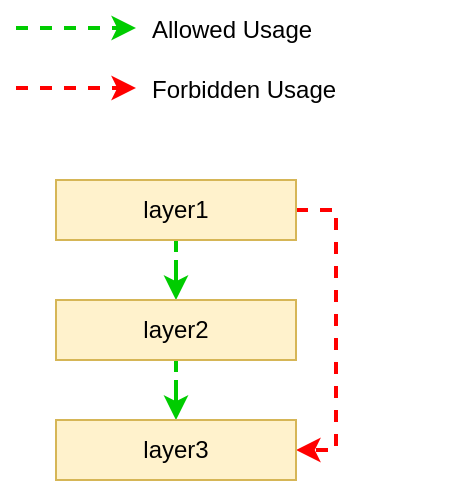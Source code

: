 <mxfile version="24.7.7">
  <diagram name="Seite-1" id="PVlxA1tqg6SF3wTXEJYV">
    <mxGraphModel dx="2586" dy="946" grid="1" gridSize="10" guides="1" tooltips="1" connect="1" arrows="1" fold="1" page="1" pageScale="1" pageWidth="827" pageHeight="1169" math="0" shadow="0">
      <root>
        <mxCell id="0" />
        <mxCell id="1" parent="0" />
        <mxCell id="OW-me-8C6EzokwnecTvY-6" style="edgeStyle=orthogonalEdgeStyle;rounded=0;orthogonalLoop=1;jettySize=auto;html=1;entryX=0.5;entryY=0;entryDx=0;entryDy=0;dashed=1;strokeColor=#00CC00;strokeWidth=2;" edge="1" parent="1" source="OW-me-8C6EzokwnecTvY-1" target="OW-me-8C6EzokwnecTvY-4">
          <mxGeometry relative="1" as="geometry" />
        </mxCell>
        <mxCell id="OW-me-8C6EzokwnecTvY-8" style="edgeStyle=orthogonalEdgeStyle;rounded=0;orthogonalLoop=1;jettySize=auto;html=1;entryX=1;entryY=0.5;entryDx=0;entryDy=0;dashed=1;strokeColor=#FF0000;strokeWidth=2;" edge="1" parent="1" source="OW-me-8C6EzokwnecTvY-1" target="OW-me-8C6EzokwnecTvY-5">
          <mxGeometry relative="1" as="geometry">
            <Array as="points">
              <mxPoint x="220" y="255" />
              <mxPoint x="220" y="375" />
            </Array>
          </mxGeometry>
        </mxCell>
        <mxCell id="OW-me-8C6EzokwnecTvY-1" value="layer1" style="rounded=0;whiteSpace=wrap;html=1;fillColor=#fff2cc;strokeColor=#d6b656;" vertex="1" parent="1">
          <mxGeometry x="80" y="240" width="120" height="30" as="geometry" />
        </mxCell>
        <mxCell id="OW-me-8C6EzokwnecTvY-7" style="edgeStyle=orthogonalEdgeStyle;rounded=0;orthogonalLoop=1;jettySize=auto;html=1;dashed=1;strokeColor=#00CC00;align=center;verticalAlign=middle;fontFamily=Helvetica;fontSize=11;fontColor=default;labelBackgroundColor=default;endArrow=classic;strokeWidth=2;" edge="1" parent="1" source="OW-me-8C6EzokwnecTvY-4" target="OW-me-8C6EzokwnecTvY-5">
          <mxGeometry relative="1" as="geometry" />
        </mxCell>
        <mxCell id="OW-me-8C6EzokwnecTvY-4" value="layer2" style="rounded=0;whiteSpace=wrap;html=1;fillColor=#fff2cc;strokeColor=#d6b656;" vertex="1" parent="1">
          <mxGeometry x="80" y="300" width="120" height="30" as="geometry" />
        </mxCell>
        <mxCell id="OW-me-8C6EzokwnecTvY-5" value="layer3" style="rounded=0;whiteSpace=wrap;html=1;fillColor=#fff2cc;strokeColor=#d6b656;" vertex="1" parent="1">
          <mxGeometry x="80" y="360" width="120" height="30" as="geometry" />
        </mxCell>
        <mxCell id="OW-me-8C6EzokwnecTvY-9" style="edgeStyle=orthogonalEdgeStyle;rounded=0;orthogonalLoop=1;jettySize=auto;html=1;dashed=1;strokeColor=#00CC00;strokeWidth=2;" edge="1" parent="1">
          <mxGeometry relative="1" as="geometry">
            <mxPoint x="60" y="164" as="sourcePoint" />
            <mxPoint x="120" y="164" as="targetPoint" />
          </mxGeometry>
        </mxCell>
        <mxCell id="OW-me-8C6EzokwnecTvY-10" style="edgeStyle=orthogonalEdgeStyle;rounded=0;orthogonalLoop=1;jettySize=auto;html=1;dashed=1;strokeColor=#FF0000;strokeWidth=2;" edge="1" parent="1">
          <mxGeometry relative="1" as="geometry">
            <mxPoint x="60" y="194" as="sourcePoint" />
            <mxPoint x="120" y="194" as="targetPoint" />
          </mxGeometry>
        </mxCell>
        <mxCell id="OW-me-8C6EzokwnecTvY-11" value="Allowed Usage" style="text;html=1;align=left;verticalAlign=middle;whiteSpace=wrap;rounded=0;" vertex="1" parent="1">
          <mxGeometry x="126" y="150" width="150" height="30" as="geometry" />
        </mxCell>
        <mxCell id="OW-me-8C6EzokwnecTvY-12" value="Forbidden Usage" style="text;html=1;align=left;verticalAlign=middle;whiteSpace=wrap;rounded=0;" vertex="1" parent="1">
          <mxGeometry x="126" y="180" width="150" height="30" as="geometry" />
        </mxCell>
      </root>
    </mxGraphModel>
  </diagram>
</mxfile>
